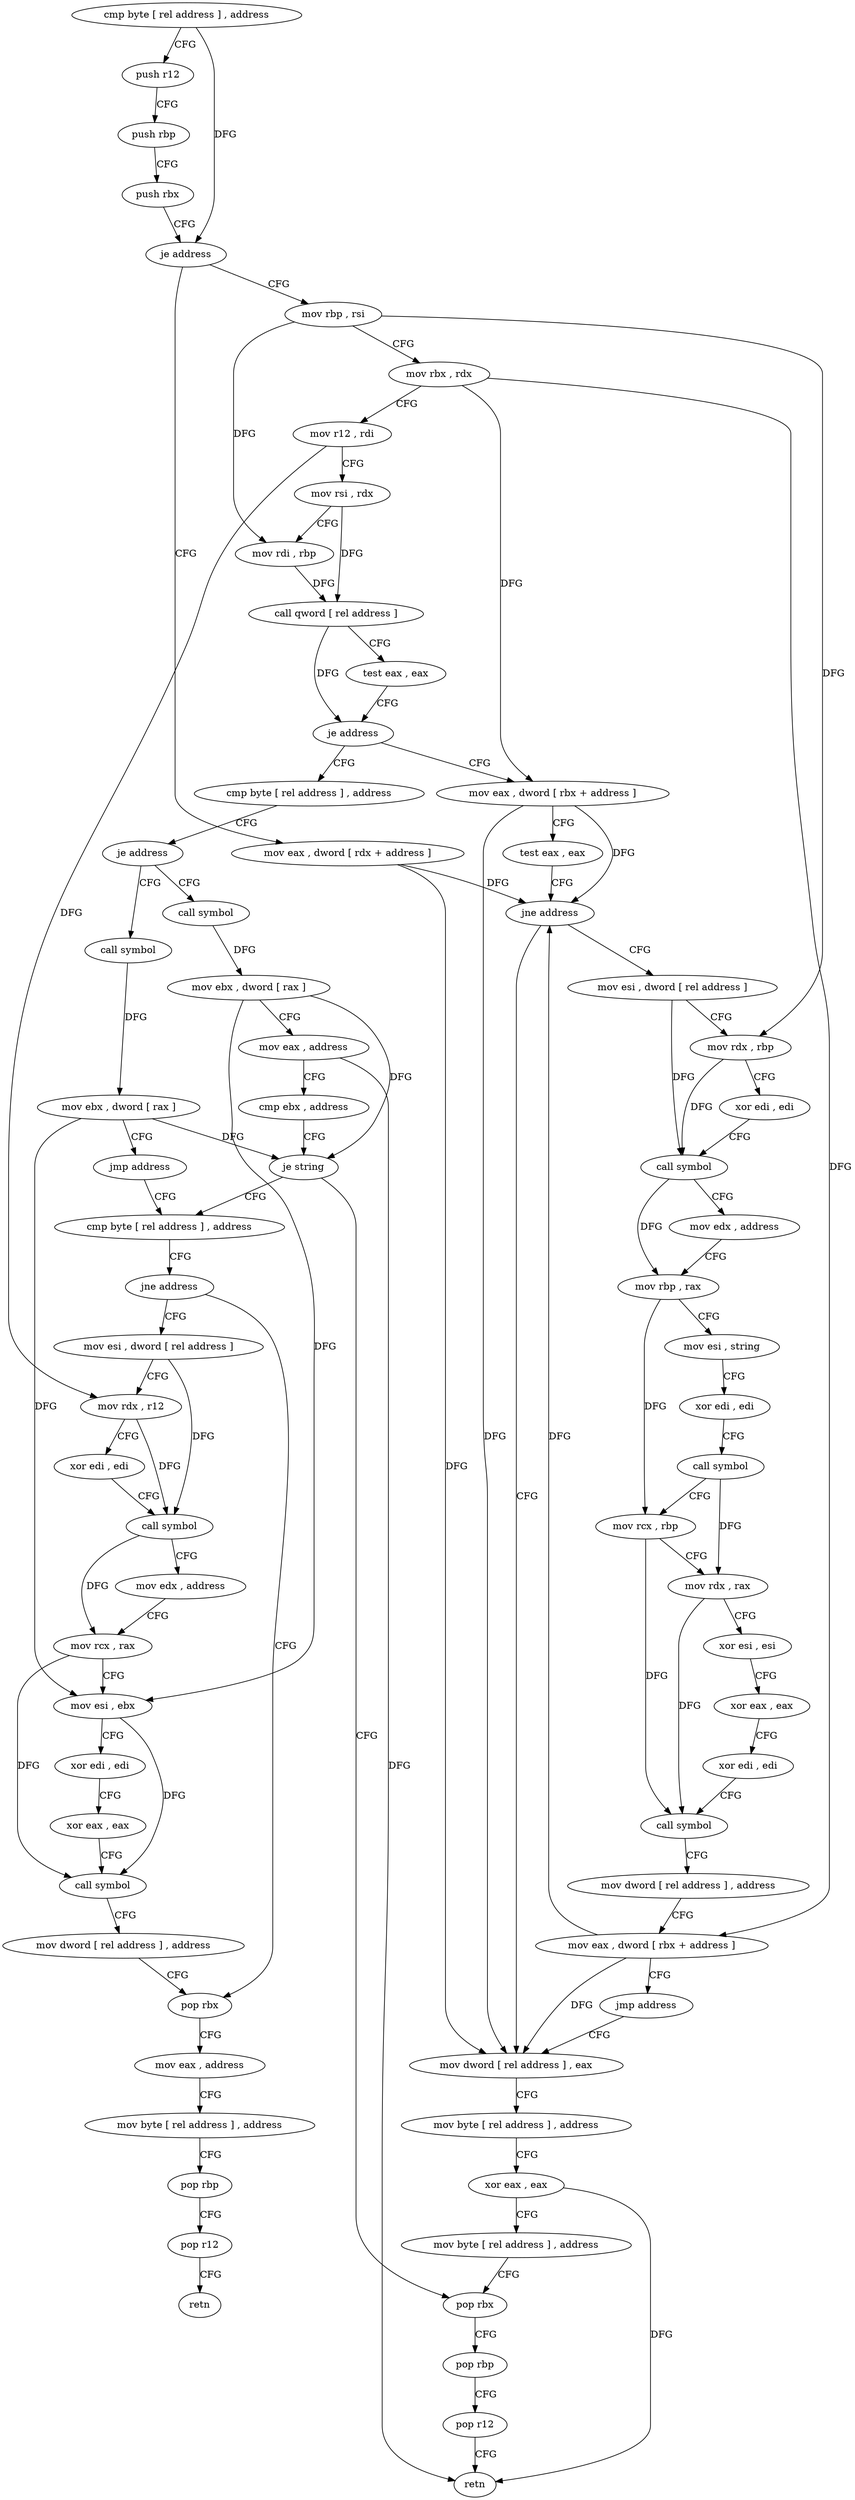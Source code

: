 digraph "func" {
"4245552" [label = "cmp byte [ rel address ] , address" ]
"4245559" [label = "push r12" ]
"4245561" [label = "push rbp" ]
"4245562" [label = "push rbx" ]
"4245563" [label = "je address" ]
"4245600" [label = "mov rbp , rsi" ]
"4245565" [label = "mov eax , dword [ rdx + address ]" ]
"4245603" [label = "mov rbx , rdx" ]
"4245606" [label = "mov r12 , rdi" ]
"4245609" [label = "mov rsi , rdx" ]
"4245612" [label = "mov rdi , rbp" ]
"4245615" [label = "call qword [ rel address ]" ]
"4245621" [label = "test eax , eax" ]
"4245623" [label = "je address" ]
"4245728" [label = "mov eax , dword [ rbx + address ]" ]
"4245625" [label = "cmp byte [ rel address ] , address" ]
"4245568" [label = "mov dword [ rel address ] , eax" ]
"4245731" [label = "test eax , eax" ]
"4245733" [label = "jne address" ]
"4245739" [label = "mov esi , dword [ rel address ]" ]
"4245632" [label = "je address" ]
"4245810" [label = "call symbol" ]
"4245638" [label = "call symbol" ]
"4245574" [label = "mov byte [ rel address ] , address" ]
"4245581" [label = "xor eax , eax" ]
"4245583" [label = "mov byte [ rel address ] , address" ]
"4245590" [label = "pop rbx" ]
"4245745" [label = "mov rdx , rbp" ]
"4245748" [label = "xor edi , edi" ]
"4245750" [label = "call symbol" ]
"4245755" [label = "mov edx , address" ]
"4245760" [label = "mov rbp , rax" ]
"4245763" [label = "mov esi , string" ]
"4245768" [label = "xor edi , edi" ]
"4245770" [label = "call symbol" ]
"4245775" [label = "mov rcx , rbp" ]
"4245778" [label = "mov rdx , rax" ]
"4245781" [label = "xor esi , esi" ]
"4245783" [label = "xor eax , eax" ]
"4245785" [label = "xor edi , edi" ]
"4245787" [label = "call symbol" ]
"4245792" [label = "mov dword [ rel address ] , address" ]
"4245802" [label = "mov eax , dword [ rbx + address ]" ]
"4245805" [label = "jmp address" ]
"4245815" [label = "mov ebx , dword [ rax ]" ]
"4245817" [label = "jmp address" ]
"4245655" [label = "cmp byte [ rel address ] , address" ]
"4245643" [label = "mov ebx , dword [ rax ]" ]
"4245645" [label = "mov eax , address" ]
"4245650" [label = "cmp ebx , address" ]
"4245653" [label = "je string" ]
"4245662" [label = "jne address" ]
"4245709" [label = "pop rbx" ]
"4245664" [label = "mov esi , dword [ rel address ]" ]
"4245591" [label = "pop rbp" ]
"4245592" [label = "pop r12" ]
"4245594" [label = "retn" ]
"4245710" [label = "mov eax , address" ]
"4245715" [label = "mov byte [ rel address ] , address" ]
"4245722" [label = "pop rbp" ]
"4245723" [label = "pop r12" ]
"4245725" [label = "retn" ]
"4245670" [label = "mov rdx , r12" ]
"4245673" [label = "xor edi , edi" ]
"4245675" [label = "call symbol" ]
"4245680" [label = "mov edx , address" ]
"4245685" [label = "mov rcx , rax" ]
"4245688" [label = "mov esi , ebx" ]
"4245690" [label = "xor edi , edi" ]
"4245692" [label = "xor eax , eax" ]
"4245694" [label = "call symbol" ]
"4245699" [label = "mov dword [ rel address ] , address" ]
"4245552" -> "4245559" [ label = "CFG" ]
"4245552" -> "4245563" [ label = "DFG" ]
"4245559" -> "4245561" [ label = "CFG" ]
"4245561" -> "4245562" [ label = "CFG" ]
"4245562" -> "4245563" [ label = "CFG" ]
"4245563" -> "4245600" [ label = "CFG" ]
"4245563" -> "4245565" [ label = "CFG" ]
"4245600" -> "4245603" [ label = "CFG" ]
"4245600" -> "4245612" [ label = "DFG" ]
"4245600" -> "4245745" [ label = "DFG" ]
"4245565" -> "4245568" [ label = "DFG" ]
"4245565" -> "4245733" [ label = "DFG" ]
"4245603" -> "4245606" [ label = "CFG" ]
"4245603" -> "4245728" [ label = "DFG" ]
"4245603" -> "4245802" [ label = "DFG" ]
"4245606" -> "4245609" [ label = "CFG" ]
"4245606" -> "4245670" [ label = "DFG" ]
"4245609" -> "4245612" [ label = "CFG" ]
"4245609" -> "4245615" [ label = "DFG" ]
"4245612" -> "4245615" [ label = "DFG" ]
"4245615" -> "4245621" [ label = "CFG" ]
"4245615" -> "4245623" [ label = "DFG" ]
"4245621" -> "4245623" [ label = "CFG" ]
"4245623" -> "4245728" [ label = "CFG" ]
"4245623" -> "4245625" [ label = "CFG" ]
"4245728" -> "4245731" [ label = "CFG" ]
"4245728" -> "4245733" [ label = "DFG" ]
"4245728" -> "4245568" [ label = "DFG" ]
"4245625" -> "4245632" [ label = "CFG" ]
"4245568" -> "4245574" [ label = "CFG" ]
"4245731" -> "4245733" [ label = "CFG" ]
"4245733" -> "4245568" [ label = "CFG" ]
"4245733" -> "4245739" [ label = "CFG" ]
"4245739" -> "4245745" [ label = "CFG" ]
"4245739" -> "4245750" [ label = "DFG" ]
"4245632" -> "4245810" [ label = "CFG" ]
"4245632" -> "4245638" [ label = "CFG" ]
"4245810" -> "4245815" [ label = "DFG" ]
"4245638" -> "4245643" [ label = "DFG" ]
"4245574" -> "4245581" [ label = "CFG" ]
"4245581" -> "4245583" [ label = "CFG" ]
"4245581" -> "4245594" [ label = "DFG" ]
"4245583" -> "4245590" [ label = "CFG" ]
"4245590" -> "4245591" [ label = "CFG" ]
"4245745" -> "4245748" [ label = "CFG" ]
"4245745" -> "4245750" [ label = "DFG" ]
"4245748" -> "4245750" [ label = "CFG" ]
"4245750" -> "4245755" [ label = "CFG" ]
"4245750" -> "4245760" [ label = "DFG" ]
"4245755" -> "4245760" [ label = "CFG" ]
"4245760" -> "4245763" [ label = "CFG" ]
"4245760" -> "4245775" [ label = "DFG" ]
"4245763" -> "4245768" [ label = "CFG" ]
"4245768" -> "4245770" [ label = "CFG" ]
"4245770" -> "4245775" [ label = "CFG" ]
"4245770" -> "4245778" [ label = "DFG" ]
"4245775" -> "4245778" [ label = "CFG" ]
"4245775" -> "4245787" [ label = "DFG" ]
"4245778" -> "4245781" [ label = "CFG" ]
"4245778" -> "4245787" [ label = "DFG" ]
"4245781" -> "4245783" [ label = "CFG" ]
"4245783" -> "4245785" [ label = "CFG" ]
"4245785" -> "4245787" [ label = "CFG" ]
"4245787" -> "4245792" [ label = "CFG" ]
"4245792" -> "4245802" [ label = "CFG" ]
"4245802" -> "4245805" [ label = "CFG" ]
"4245802" -> "4245733" [ label = "DFG" ]
"4245802" -> "4245568" [ label = "DFG" ]
"4245805" -> "4245568" [ label = "CFG" ]
"4245815" -> "4245817" [ label = "CFG" ]
"4245815" -> "4245653" [ label = "DFG" ]
"4245815" -> "4245688" [ label = "DFG" ]
"4245817" -> "4245655" [ label = "CFG" ]
"4245655" -> "4245662" [ label = "CFG" ]
"4245643" -> "4245645" [ label = "CFG" ]
"4245643" -> "4245653" [ label = "DFG" ]
"4245643" -> "4245688" [ label = "DFG" ]
"4245645" -> "4245650" [ label = "CFG" ]
"4245645" -> "4245594" [ label = "DFG" ]
"4245650" -> "4245653" [ label = "CFG" ]
"4245653" -> "4245590" [ label = "CFG" ]
"4245653" -> "4245655" [ label = "CFG" ]
"4245662" -> "4245709" [ label = "CFG" ]
"4245662" -> "4245664" [ label = "CFG" ]
"4245709" -> "4245710" [ label = "CFG" ]
"4245664" -> "4245670" [ label = "CFG" ]
"4245664" -> "4245675" [ label = "DFG" ]
"4245591" -> "4245592" [ label = "CFG" ]
"4245592" -> "4245594" [ label = "CFG" ]
"4245710" -> "4245715" [ label = "CFG" ]
"4245715" -> "4245722" [ label = "CFG" ]
"4245722" -> "4245723" [ label = "CFG" ]
"4245723" -> "4245725" [ label = "CFG" ]
"4245670" -> "4245673" [ label = "CFG" ]
"4245670" -> "4245675" [ label = "DFG" ]
"4245673" -> "4245675" [ label = "CFG" ]
"4245675" -> "4245680" [ label = "CFG" ]
"4245675" -> "4245685" [ label = "DFG" ]
"4245680" -> "4245685" [ label = "CFG" ]
"4245685" -> "4245688" [ label = "CFG" ]
"4245685" -> "4245694" [ label = "DFG" ]
"4245688" -> "4245690" [ label = "CFG" ]
"4245688" -> "4245694" [ label = "DFG" ]
"4245690" -> "4245692" [ label = "CFG" ]
"4245692" -> "4245694" [ label = "CFG" ]
"4245694" -> "4245699" [ label = "CFG" ]
"4245699" -> "4245709" [ label = "CFG" ]
}
